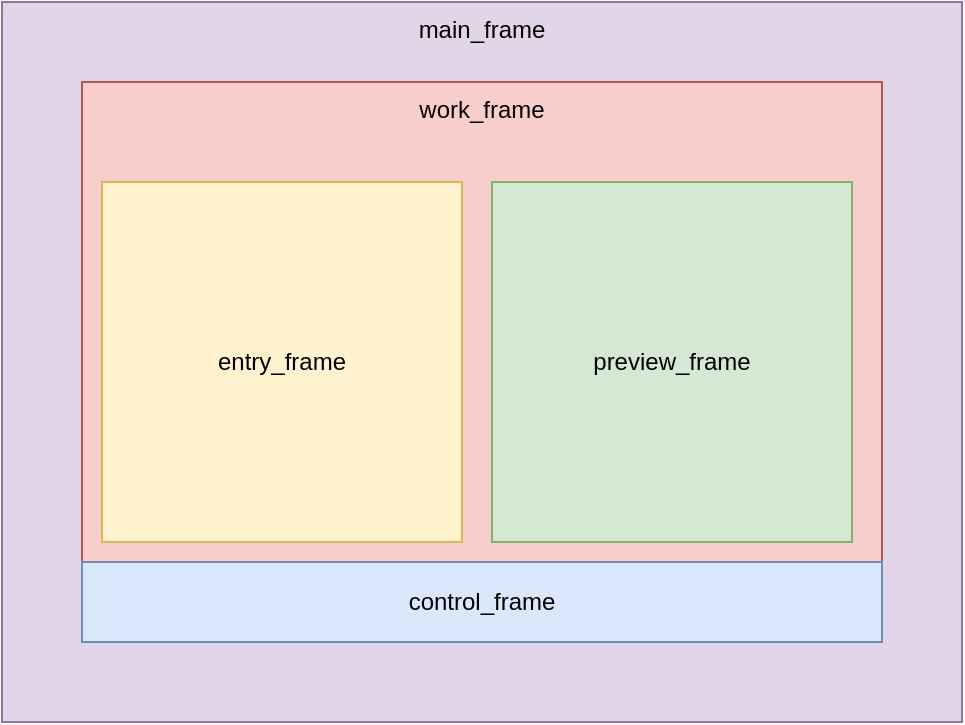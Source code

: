 <mxfile>
    <diagram id="vp0iyeaYwTQafGfx0dzU" name="Page-1">
        <mxGraphModel dx="466" dy="489" grid="1" gridSize="10" guides="1" tooltips="1" connect="1" arrows="1" fold="1" page="1" pageScale="1" pageWidth="1169" pageHeight="827" math="0" shadow="0">
            <root>
                <mxCell id="0"/>
                <mxCell id="1" parent="0"/>
                <mxCell id="6" value="main_frame" style="rounded=0;whiteSpace=wrap;html=1;fillColor=#e1d5e7;strokeColor=#9673a6;verticalAlign=top;" vertex="1" parent="1">
                    <mxGeometry x="160" y="40" width="480" height="360" as="geometry"/>
                </mxCell>
                <mxCell id="2" value="work_frame" style="rounded=0;whiteSpace=wrap;html=1;fillColor=#f8cecc;strokeColor=#b85450;verticalAlign=top;" parent="1" vertex="1">
                    <mxGeometry x="200" y="80" width="400" height="240" as="geometry"/>
                </mxCell>
                <mxCell id="3" value="entry_frame" style="whiteSpace=wrap;html=1;aspect=fixed;fillColor=#fff2cc;strokeColor=#d6b656;" parent="1" vertex="1">
                    <mxGeometry x="210" y="130" width="180" height="180" as="geometry"/>
                </mxCell>
                <mxCell id="4" value="preview_frame" style="whiteSpace=wrap;html=1;aspect=fixed;fillColor=#d5e8d4;strokeColor=#82b366;" parent="1" vertex="1">
                    <mxGeometry x="405" y="130" width="180" height="180" as="geometry"/>
                </mxCell>
                <mxCell id="5" value="control_frame" style="rounded=0;whiteSpace=wrap;html=1;fillColor=#dae8fc;strokeColor=#6c8ebf;" parent="1" vertex="1">
                    <mxGeometry x="200" y="320" width="400" height="40" as="geometry"/>
                </mxCell>
            </root>
        </mxGraphModel>
    </diagram>
</mxfile>